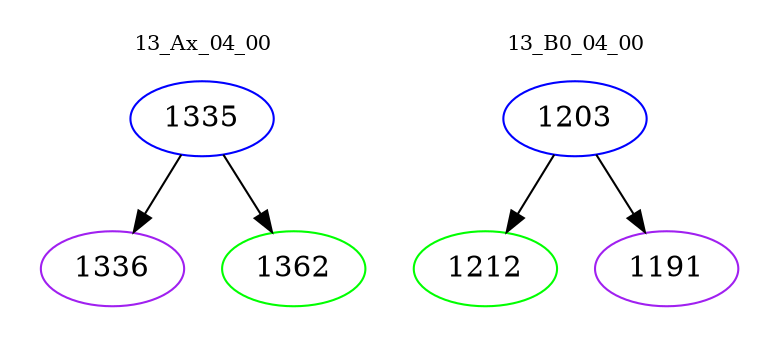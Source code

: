 digraph{
subgraph cluster_0 {
color = white
label = "13_Ax_04_00";
fontsize=10;
T0_1335 [label="1335", color="blue"]
T0_1335 -> T0_1336 [color="black"]
T0_1336 [label="1336", color="purple"]
T0_1335 -> T0_1362 [color="black"]
T0_1362 [label="1362", color="green"]
}
subgraph cluster_1 {
color = white
label = "13_B0_04_00";
fontsize=10;
T1_1203 [label="1203", color="blue"]
T1_1203 -> T1_1212 [color="black"]
T1_1212 [label="1212", color="green"]
T1_1203 -> T1_1191 [color="black"]
T1_1191 [label="1191", color="purple"]
}
}
